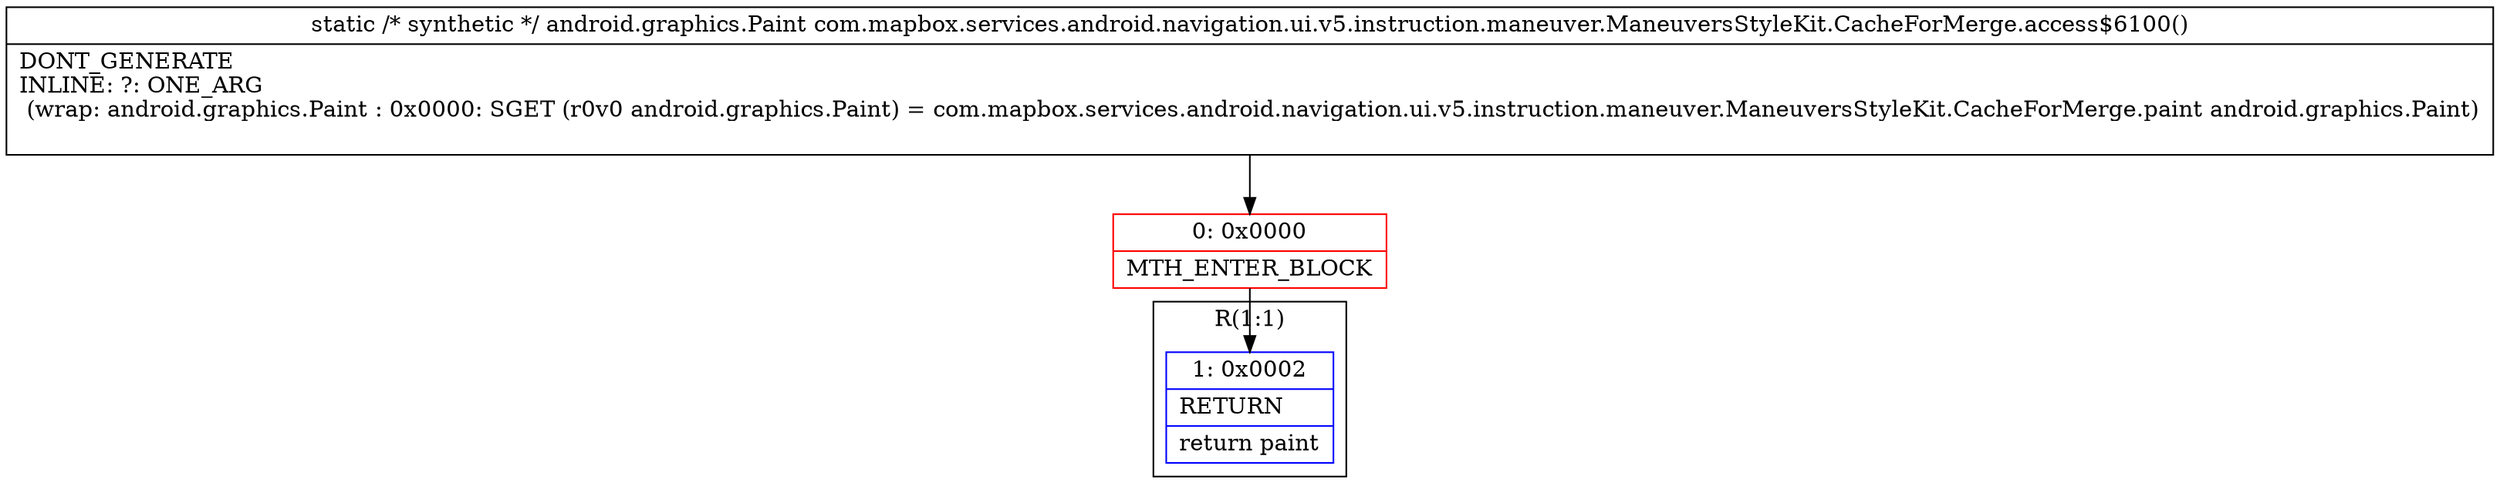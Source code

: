 digraph "CFG forcom.mapbox.services.android.navigation.ui.v5.instruction.maneuver.ManeuversStyleKit.CacheForMerge.access$6100()Landroid\/graphics\/Paint;" {
subgraph cluster_Region_850785679 {
label = "R(1:1)";
node [shape=record,color=blue];
Node_1 [shape=record,label="{1\:\ 0x0002|RETURN\l|return paint\l}"];
}
Node_0 [shape=record,color=red,label="{0\:\ 0x0000|MTH_ENTER_BLOCK\l}"];
MethodNode[shape=record,label="{static \/* synthetic *\/ android.graphics.Paint com.mapbox.services.android.navigation.ui.v5.instruction.maneuver.ManeuversStyleKit.CacheForMerge.access$6100()  | DONT_GENERATE\lINLINE: ?: ONE_ARG  \l  (wrap: android.graphics.Paint : 0x0000: SGET  (r0v0 android.graphics.Paint) =  com.mapbox.services.android.navigation.ui.v5.instruction.maneuver.ManeuversStyleKit.CacheForMerge.paint android.graphics.Paint)\l\l}"];
MethodNode -> Node_0;
Node_0 -> Node_1;
}


